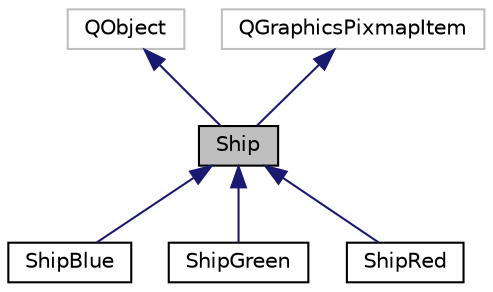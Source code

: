 digraph "Ship"
{
 // LATEX_PDF_SIZE
  edge [fontname="Helvetica",fontsize="10",labelfontname="Helvetica",labelfontsize="10"];
  node [fontname="Helvetica",fontsize="10",shape=record];
  Node0 [label="Ship",height=0.2,width=0.4,color="black", fillcolor="grey75", style="filled", fontcolor="black",tooltip="The Ship class Klasa odpowiedzialna za realizacie wszystkich funkcjonalnosci statka kosmicznego."];
  Node1 -> Node0 [dir="back",color="midnightblue",fontsize="10",style="solid",fontname="Helvetica"];
  Node1 [label="QObject",height=0.2,width=0.4,color="grey75", fillcolor="white", style="filled",tooltip=" "];
  Node2 -> Node0 [dir="back",color="midnightblue",fontsize="10",style="solid",fontname="Helvetica"];
  Node2 [label="QGraphicsPixmapItem",height=0.2,width=0.4,color="grey75", fillcolor="white", style="filled",tooltip=" "];
  Node0 -> Node3 [dir="back",color="midnightblue",fontsize="10",style="solid",fontname="Helvetica"];
  Node3 [label="ShipBlue",height=0.2,width=0.4,color="black", fillcolor="white", style="filled",URL="$class_ship_blue.html",tooltip="The ShipBlue class."];
  Node0 -> Node4 [dir="back",color="midnightblue",fontsize="10",style="solid",fontname="Helvetica"];
  Node4 [label="ShipGreen",height=0.2,width=0.4,color="black", fillcolor="white", style="filled",URL="$class_ship_green.html",tooltip="The ShipGreen class."];
  Node0 -> Node5 [dir="back",color="midnightblue",fontsize="10",style="solid",fontname="Helvetica"];
  Node5 [label="ShipRed",height=0.2,width=0.4,color="black", fillcolor="white", style="filled",URL="$class_ship_red.html",tooltip="The ShipRed class Klasa ShipRed i jej cechy indywidualne m. in. ustawienie szybkosci,..."];
}
